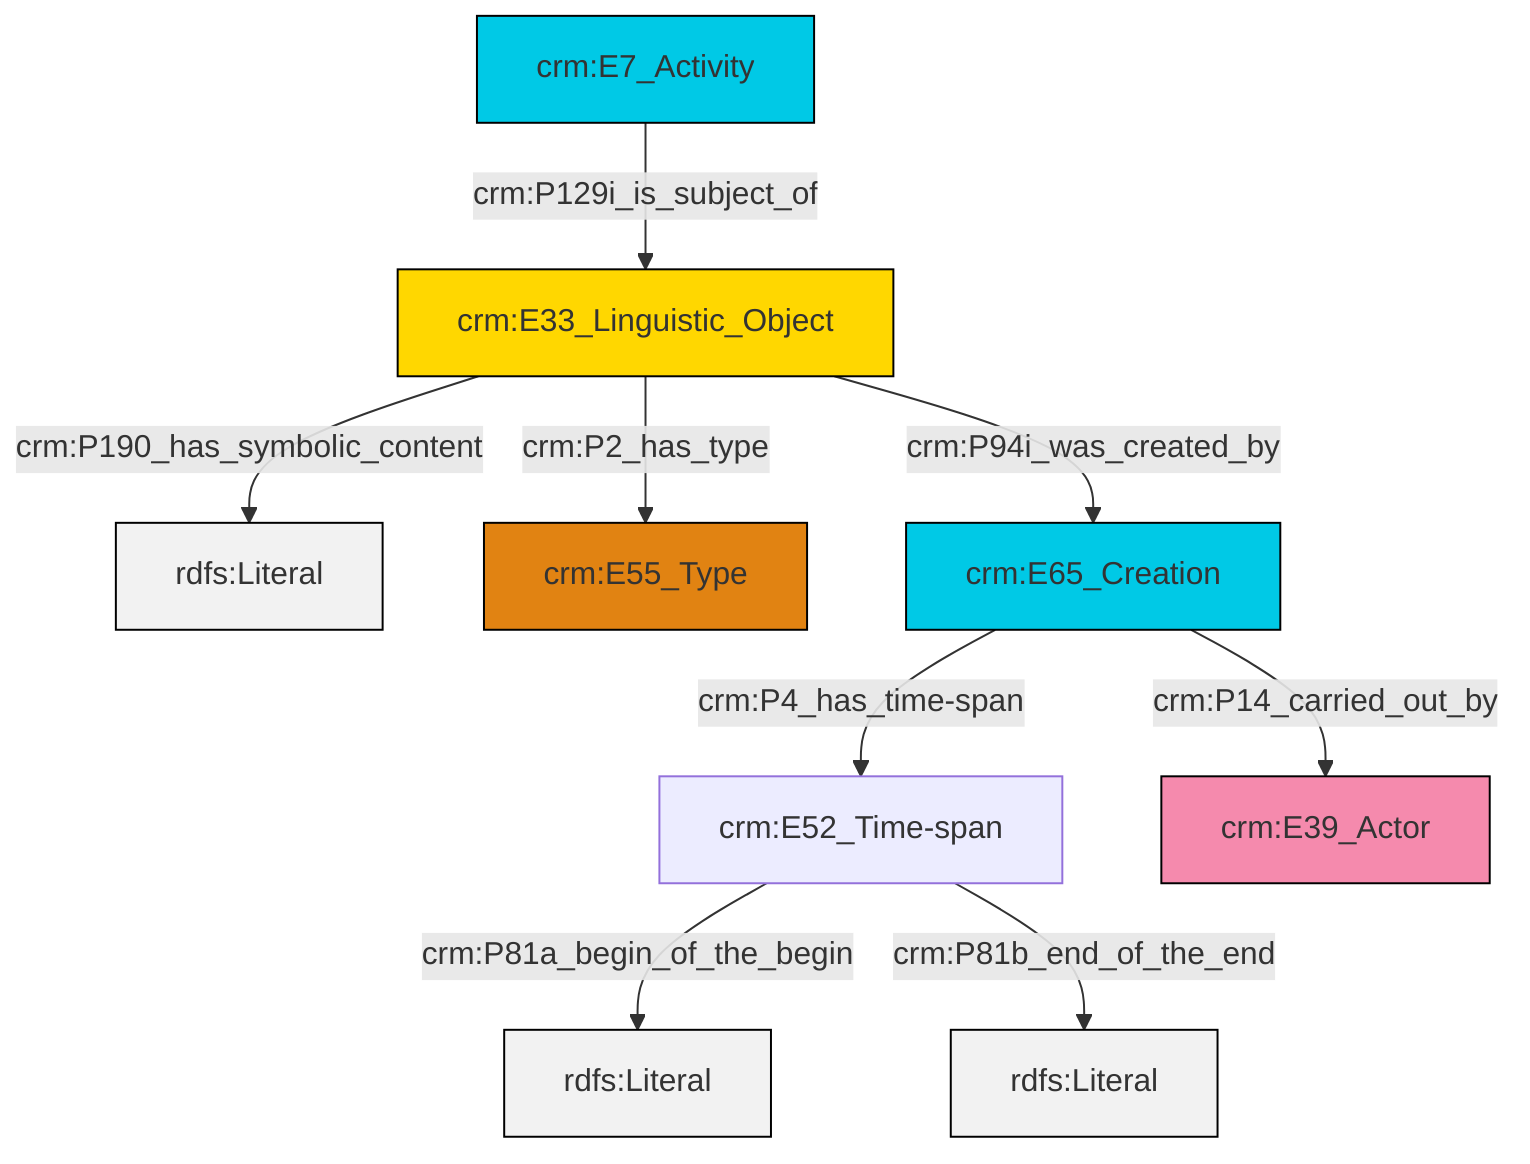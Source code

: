 graph TD
classDef Literal fill:#f2f2f2,stroke:#000000;
classDef CRM_Entity fill:#FFFFFF,stroke:#000000;
classDef Temporal_Entity fill:#00C9E6, stroke:#000000;
classDef Type fill:#E18312, stroke:#000000;
classDef Time-Span fill:#2C9C91, stroke:#000000;
classDef Appellation fill:#FFEB7F, stroke:#000000;
classDef Place fill:#008836, stroke:#000000;
classDef Persistent_Item fill:#B266B2, stroke:#000000;
classDef Conceptual_Object fill:#FFD700, stroke:#000000;
classDef Physical_Thing fill:#D2B48C, stroke:#000000;
classDef Actor fill:#f58aad, stroke:#000000;
classDef PC_Classes fill:#4ce600, stroke:#000000;
classDef Multi fill:#cccccc,stroke:#000000;

0["crm:E33_Linguistic_Object"]:::Conceptual_Object -->|crm:P190_has_symbolic_content| 1[rdfs:Literal]:::Literal
2["crm:E52_Time-span"]:::Default -->|crm:P81a_begin_of_the_begin| 6[rdfs:Literal]:::Literal
9["crm:E7_Activity"]:::Temporal_Entity -->|crm:P129i_is_subject_of| 0["crm:E33_Linguistic_Object"]:::Conceptual_Object
10["crm:E65_Creation"]:::Temporal_Entity -->|crm:P14_carried_out_by| 4["crm:E39_Actor"]:::Actor
0["crm:E33_Linguistic_Object"]:::Conceptual_Object -->|crm:P2_has_type| 7["crm:E55_Type"]:::Type
0["crm:E33_Linguistic_Object"]:::Conceptual_Object -->|crm:P94i_was_created_by| 10["crm:E65_Creation"]:::Temporal_Entity
10["crm:E65_Creation"]:::Temporal_Entity -->|crm:P4_has_time-span| 2["crm:E52_Time-span"]:::Default
2["crm:E52_Time-span"]:::Default -->|crm:P81b_end_of_the_end| 13[rdfs:Literal]:::Literal